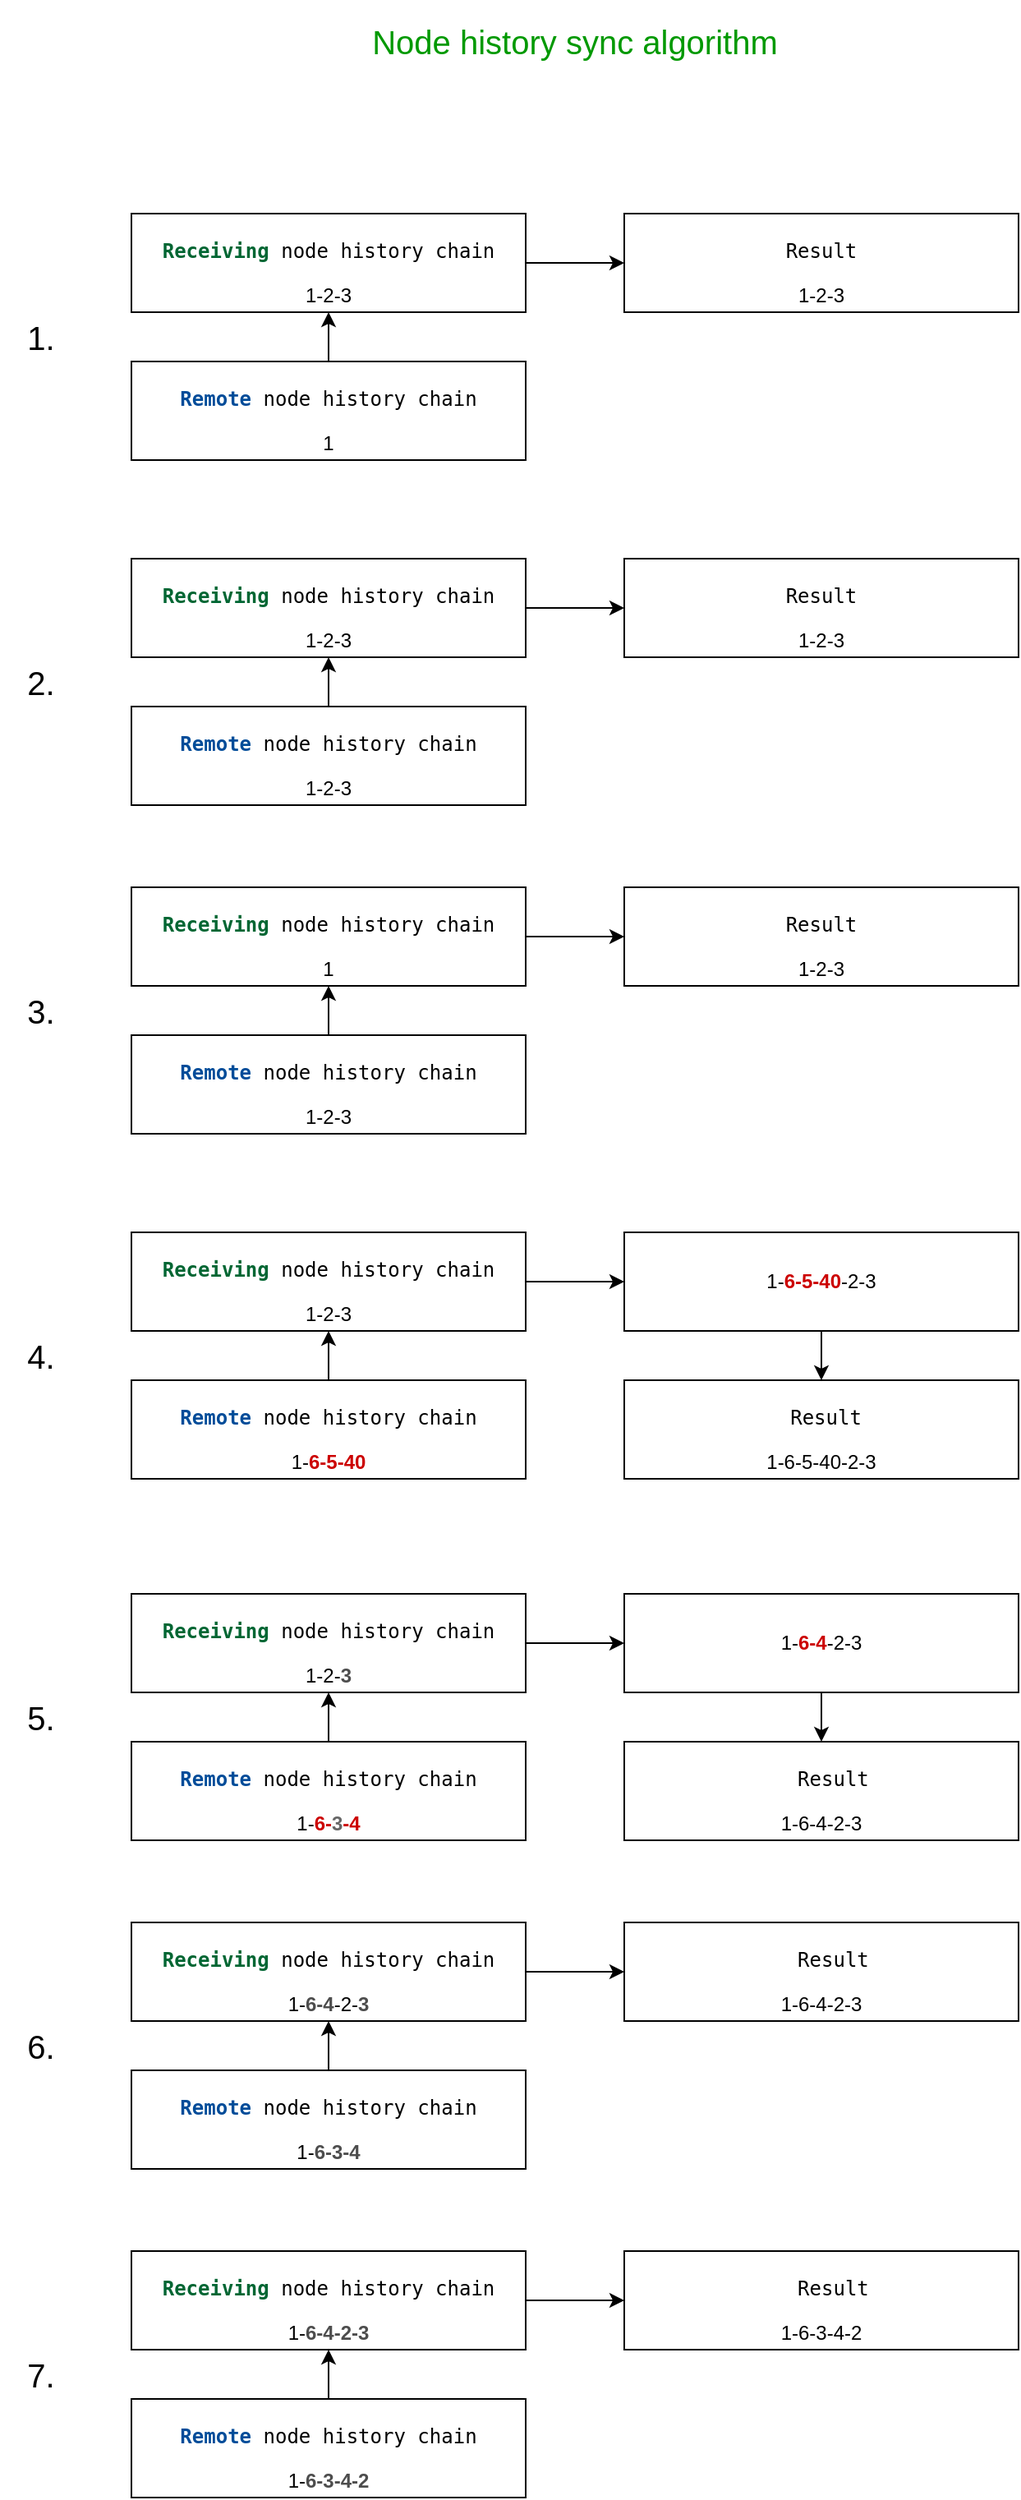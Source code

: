 <mxfile version="14.1.1" type="device"><diagram id="Qih8wuyPydYDvYAYCd3k" name="Page-1"><mxGraphModel dx="1115" dy="763" grid="1" gridSize="10" guides="1" tooltips="1" connect="1" arrows="1" fold="1" page="1" pageScale="1" pageWidth="2339" pageHeight="3300" math="0" shadow="0"><root><mxCell id="0"/><mxCell id="1" parent="0"/><mxCell id="yBIwewd7icjmdDC9HcOy-1" value="&lt;font style=&quot;font-size: 20px&quot; color=&quot;#009900&quot;&gt;Node history sync algorithm&lt;/font&gt;" style="text;html=1;strokeColor=none;fillColor=none;align=center;verticalAlign=middle;whiteSpace=wrap;rounded=0;" vertex="1" parent="1"><mxGeometry x="310" y="40" width="380" height="50" as="geometry"/></mxCell><mxCell id="yBIwewd7icjmdDC9HcOy-10" style="edgeStyle=orthogonalEdgeStyle;rounded=0;orthogonalLoop=1;jettySize=auto;html=1;exitX=1;exitY=0.5;exitDx=0;exitDy=0;" edge="1" parent="1" source="yBIwewd7icjmdDC9HcOy-3" target="yBIwewd7icjmdDC9HcOy-9"><mxGeometry relative="1" as="geometry"/></mxCell><mxCell id="yBIwewd7icjmdDC9HcOy-3" value="&lt;div&gt;&lt;pre class=&quot;tw-data-text tw-text-large XcVN5d tw-ta&quot; id=&quot;tw-target-text&quot; style=&quot;text-align: left&quot; dir=&quot;ltr&quot;&gt;&lt;span class=&quot;Y2IQFc&quot; lang=&quot;en&quot;&gt;&lt;b&gt;&lt;font color=&quot;#006633&quot;&gt;Receiving&lt;/font&gt;&lt;/b&gt; node history chain&lt;/span&gt;&lt;/pre&gt;&lt;/div&gt;&lt;div&gt;1-2-3&lt;/div&gt;" style="rounded=0;whiteSpace=wrap;html=1;" vertex="1" parent="1"><mxGeometry x="230" y="170" width="240" height="60" as="geometry"/></mxCell><mxCell id="yBIwewd7icjmdDC9HcOy-8" style="edgeStyle=orthogonalEdgeStyle;rounded=0;orthogonalLoop=1;jettySize=auto;html=1;exitX=0.5;exitY=0;exitDx=0;exitDy=0;entryX=0.5;entryY=1;entryDx=0;entryDy=0;" edge="1" parent="1" source="yBIwewd7icjmdDC9HcOy-5" target="yBIwewd7icjmdDC9HcOy-3"><mxGeometry relative="1" as="geometry"/></mxCell><mxCell id="yBIwewd7icjmdDC9HcOy-5" value="&lt;div&gt;&lt;pre class=&quot;tw-data-text tw-text-large XcVN5d tw-ta&quot; id=&quot;tw-target-text&quot; style=&quot;text-align: left&quot; dir=&quot;ltr&quot;&gt;&lt;span class=&quot;Y2IQFc&quot; lang=&quot;en&quot;&gt;&lt;b&gt;&lt;font color=&quot;#004C99&quot;&gt;Remote&lt;/font&gt;&lt;/b&gt; node history chain&lt;/span&gt;&lt;/pre&gt;&lt;/div&gt;&lt;div&gt;1&lt;/div&gt;" style="rounded=0;whiteSpace=wrap;html=1;" vertex="1" parent="1"><mxGeometry x="230" y="260" width="240" height="60" as="geometry"/></mxCell><mxCell id="yBIwewd7icjmdDC9HcOy-9" value="&lt;div&gt;&lt;pre class=&quot;tw-data-text tw-text-large XcVN5d tw-ta&quot; id=&quot;tw-target-text&quot; style=&quot;text-align: left&quot; dir=&quot;ltr&quot;&gt;&lt;span class=&quot;Y2IQFc&quot; lang=&quot;en&quot;&gt;Result&lt;/span&gt;&lt;/pre&gt;&lt;/div&gt;&lt;div&gt;1-2-3&lt;/div&gt;" style="rounded=0;whiteSpace=wrap;html=1;" vertex="1" parent="1"><mxGeometry x="530" y="170" width="240" height="60" as="geometry"/></mxCell><mxCell id="yBIwewd7icjmdDC9HcOy-11" value="&lt;font style=&quot;font-size: 20px&quot;&gt;1.&lt;/font&gt;" style="text;html=1;strokeColor=none;fillColor=none;align=center;verticalAlign=middle;whiteSpace=wrap;rounded=0;" vertex="1" parent="1"><mxGeometry x="150" y="230" width="50" height="30" as="geometry"/></mxCell><mxCell id="yBIwewd7icjmdDC9HcOy-12" style="edgeStyle=orthogonalEdgeStyle;rounded=0;orthogonalLoop=1;jettySize=auto;html=1;exitX=1;exitY=0.5;exitDx=0;exitDy=0;" edge="1" source="yBIwewd7icjmdDC9HcOy-13" target="yBIwewd7icjmdDC9HcOy-16" parent="1"><mxGeometry relative="1" as="geometry"/></mxCell><mxCell id="yBIwewd7icjmdDC9HcOy-13" value="&lt;div&gt;&lt;pre class=&quot;tw-data-text tw-text-large XcVN5d tw-ta&quot; id=&quot;tw-target-text&quot; style=&quot;text-align: left&quot; dir=&quot;ltr&quot;&gt;&lt;span class=&quot;Y2IQFc&quot; lang=&quot;en&quot;&gt;&lt;b&gt;&lt;font color=&quot;#006633&quot;&gt;Receiving&lt;/font&gt;&lt;/b&gt; node history chain&lt;/span&gt;&lt;/pre&gt;&lt;/div&gt;&lt;div&gt;1-2-3&lt;/div&gt;" style="rounded=0;whiteSpace=wrap;html=1;" vertex="1" parent="1"><mxGeometry x="230" y="380" width="240" height="60" as="geometry"/></mxCell><mxCell id="yBIwewd7icjmdDC9HcOy-14" style="edgeStyle=orthogonalEdgeStyle;rounded=0;orthogonalLoop=1;jettySize=auto;html=1;exitX=0.5;exitY=0;exitDx=0;exitDy=0;entryX=0.5;entryY=1;entryDx=0;entryDy=0;" edge="1" source="yBIwewd7icjmdDC9HcOy-15" target="yBIwewd7icjmdDC9HcOy-13" parent="1"><mxGeometry relative="1" as="geometry"/></mxCell><mxCell id="yBIwewd7icjmdDC9HcOy-15" value="&lt;div&gt;&lt;pre class=&quot;tw-data-text tw-text-large XcVN5d tw-ta&quot; id=&quot;tw-target-text&quot; style=&quot;text-align: left&quot; dir=&quot;ltr&quot;&gt;&lt;span class=&quot;Y2IQFc&quot; lang=&quot;en&quot;&gt;&lt;b&gt;&lt;font color=&quot;#004C99&quot;&gt;Remote&lt;/font&gt;&lt;/b&gt; node history chain&lt;/span&gt;&lt;/pre&gt;&lt;/div&gt;&lt;div&gt;1-2-3&lt;/div&gt;" style="rounded=0;whiteSpace=wrap;html=1;" vertex="1" parent="1"><mxGeometry x="230" y="470" width="240" height="60" as="geometry"/></mxCell><mxCell id="yBIwewd7icjmdDC9HcOy-16" value="&lt;div&gt;&lt;pre class=&quot;tw-data-text tw-text-large XcVN5d tw-ta&quot; id=&quot;tw-target-text&quot; style=&quot;text-align: left&quot; dir=&quot;ltr&quot;&gt;&lt;span class=&quot;Y2IQFc&quot; lang=&quot;en&quot;&gt;Result&lt;/span&gt;&lt;/pre&gt;&lt;/div&gt;&lt;div&gt;1-2-3&lt;/div&gt;" style="rounded=0;whiteSpace=wrap;html=1;" vertex="1" parent="1"><mxGeometry x="530" y="380" width="240" height="60" as="geometry"/></mxCell><mxCell id="yBIwewd7icjmdDC9HcOy-17" value="&lt;font style=&quot;font-size: 20px&quot;&gt;2.&lt;/font&gt;" style="text;html=1;strokeColor=none;fillColor=none;align=center;verticalAlign=middle;whiteSpace=wrap;rounded=0;" vertex="1" parent="1"><mxGeometry x="150" y="440" width="50" height="30" as="geometry"/></mxCell><mxCell id="yBIwewd7icjmdDC9HcOy-18" style="edgeStyle=orthogonalEdgeStyle;rounded=0;orthogonalLoop=1;jettySize=auto;html=1;exitX=1;exitY=0.5;exitDx=0;exitDy=0;" edge="1" source="yBIwewd7icjmdDC9HcOy-19" target="yBIwewd7icjmdDC9HcOy-22" parent="1"><mxGeometry relative="1" as="geometry"/></mxCell><mxCell id="yBIwewd7icjmdDC9HcOy-19" value="&lt;div&gt;&lt;pre class=&quot;tw-data-text tw-text-large XcVN5d tw-ta&quot; id=&quot;tw-target-text&quot; style=&quot;text-align: left&quot; dir=&quot;ltr&quot;&gt;&lt;span class=&quot;Y2IQFc&quot; lang=&quot;en&quot;&gt;&lt;b&gt;&lt;font color=&quot;#006633&quot;&gt;Receiving&lt;/font&gt;&lt;/b&gt; node history chain&lt;/span&gt;&lt;/pre&gt;&lt;/div&gt;&lt;div&gt;1&lt;/div&gt;" style="rounded=0;whiteSpace=wrap;html=1;" vertex="1" parent="1"><mxGeometry x="230" y="580" width="240" height="60" as="geometry"/></mxCell><mxCell id="yBIwewd7icjmdDC9HcOy-20" style="edgeStyle=orthogonalEdgeStyle;rounded=0;orthogonalLoop=1;jettySize=auto;html=1;exitX=0.5;exitY=0;exitDx=0;exitDy=0;entryX=0.5;entryY=1;entryDx=0;entryDy=0;" edge="1" source="yBIwewd7icjmdDC9HcOy-21" target="yBIwewd7icjmdDC9HcOy-19" parent="1"><mxGeometry relative="1" as="geometry"/></mxCell><mxCell id="yBIwewd7icjmdDC9HcOy-21" value="&lt;div&gt;&lt;pre class=&quot;tw-data-text tw-text-large XcVN5d tw-ta&quot; id=&quot;tw-target-text&quot; style=&quot;text-align: left&quot; dir=&quot;ltr&quot;&gt;&lt;span class=&quot;Y2IQFc&quot; lang=&quot;en&quot;&gt;&lt;b&gt;&lt;font color=&quot;#004C99&quot;&gt;Remote&lt;/font&gt;&lt;/b&gt; node history chain&lt;/span&gt;&lt;/pre&gt;&lt;/div&gt;&lt;div&gt;1-2-3&lt;/div&gt;" style="rounded=0;whiteSpace=wrap;html=1;" vertex="1" parent="1"><mxGeometry x="230" y="670" width="240" height="60" as="geometry"/></mxCell><mxCell id="yBIwewd7icjmdDC9HcOy-22" value="&lt;div&gt;&lt;pre class=&quot;tw-data-text tw-text-large XcVN5d tw-ta&quot; id=&quot;tw-target-text&quot; style=&quot;text-align: left&quot; dir=&quot;ltr&quot;&gt;&lt;span class=&quot;Y2IQFc&quot; lang=&quot;en&quot;&gt;Result&lt;/span&gt;&lt;/pre&gt;&lt;/div&gt;&lt;div&gt;1-2-3&lt;/div&gt;" style="rounded=0;whiteSpace=wrap;html=1;" vertex="1" parent="1"><mxGeometry x="530" y="580" width="240" height="60" as="geometry"/></mxCell><mxCell id="yBIwewd7icjmdDC9HcOy-23" value="&lt;font style=&quot;font-size: 20px&quot;&gt;3.&lt;/font&gt;" style="text;html=1;strokeColor=none;fillColor=none;align=center;verticalAlign=middle;whiteSpace=wrap;rounded=0;" vertex="1" parent="1"><mxGeometry x="150" y="640" width="50" height="30" as="geometry"/></mxCell><mxCell id="yBIwewd7icjmdDC9HcOy-32" style="edgeStyle=orthogonalEdgeStyle;rounded=0;orthogonalLoop=1;jettySize=auto;html=1;exitX=1;exitY=0.5;exitDx=0;exitDy=0;" edge="1" source="yBIwewd7icjmdDC9HcOy-33" target="yBIwewd7icjmdDC9HcOy-37" parent="1"><mxGeometry relative="1" as="geometry"/></mxCell><mxCell id="yBIwewd7icjmdDC9HcOy-33" value="&lt;div&gt;&lt;pre class=&quot;tw-data-text tw-text-large XcVN5d tw-ta&quot; id=&quot;tw-target-text&quot; style=&quot;text-align: left&quot; dir=&quot;ltr&quot;&gt;&lt;span class=&quot;Y2IQFc&quot; lang=&quot;en&quot;&gt;&lt;b&gt;&lt;font color=&quot;#006633&quot;&gt;Receiving&lt;/font&gt;&lt;/b&gt; node history chain&lt;/span&gt;&lt;/pre&gt;&lt;/div&gt;&lt;div&gt;1-2-3&lt;/div&gt;" style="rounded=0;whiteSpace=wrap;html=1;" vertex="1" parent="1"><mxGeometry x="230" y="790" width="240" height="60" as="geometry"/></mxCell><mxCell id="yBIwewd7icjmdDC9HcOy-34" style="edgeStyle=orthogonalEdgeStyle;rounded=0;orthogonalLoop=1;jettySize=auto;html=1;exitX=0.5;exitY=0;exitDx=0;exitDy=0;entryX=0.5;entryY=1;entryDx=0;entryDy=0;" edge="1" source="yBIwewd7icjmdDC9HcOy-35" target="yBIwewd7icjmdDC9HcOy-33" parent="1"><mxGeometry relative="1" as="geometry"/></mxCell><mxCell id="yBIwewd7icjmdDC9HcOy-35" value="&lt;div&gt;&lt;pre class=&quot;tw-data-text tw-text-large XcVN5d tw-ta&quot; id=&quot;tw-target-text&quot; style=&quot;text-align: left&quot; dir=&quot;ltr&quot;&gt;&lt;span class=&quot;Y2IQFc&quot; lang=&quot;en&quot;&gt;&lt;b&gt;&lt;font color=&quot;#004C99&quot;&gt;Remote&lt;/font&gt;&lt;/b&gt; node history chain&lt;/span&gt;&lt;/pre&gt;&lt;/div&gt;&lt;div&gt;1-&lt;b&gt;&lt;font color=&quot;#CC0000&quot;&gt;6-5-40&lt;/font&gt;&lt;/b&gt;&lt;/div&gt;" style="rounded=0;whiteSpace=wrap;html=1;" vertex="1" parent="1"><mxGeometry x="230" y="880" width="240" height="60" as="geometry"/></mxCell><mxCell id="yBIwewd7icjmdDC9HcOy-36" style="edgeStyle=orthogonalEdgeStyle;rounded=0;orthogonalLoop=1;jettySize=auto;html=1;exitX=0.5;exitY=1;exitDx=0;exitDy=0;entryX=0.5;entryY=0;entryDx=0;entryDy=0;" edge="1" source="yBIwewd7icjmdDC9HcOy-37" target="yBIwewd7icjmdDC9HcOy-39" parent="1"><mxGeometry relative="1" as="geometry"/></mxCell><mxCell id="yBIwewd7icjmdDC9HcOy-37" value="1-&lt;b&gt;&lt;font color=&quot;#CC0000&quot;&gt;6-5-40&lt;/font&gt;&lt;/b&gt;-2-3" style="rounded=0;whiteSpace=wrap;html=1;" vertex="1" parent="1"><mxGeometry x="530" y="790" width="240" height="60" as="geometry"/></mxCell><mxCell id="yBIwewd7icjmdDC9HcOy-38" value="&lt;font style=&quot;font-size: 20px&quot;&gt;4.&lt;/font&gt;" style="text;html=1;strokeColor=none;fillColor=none;align=center;verticalAlign=middle;whiteSpace=wrap;rounded=0;" vertex="1" parent="1"><mxGeometry x="150" y="850" width="50" height="30" as="geometry"/></mxCell><mxCell id="yBIwewd7icjmdDC9HcOy-39" value="&lt;div&gt;&lt;pre class=&quot;tw-data-text tw-text-large XcVN5d tw-ta&quot; id=&quot;tw-target-text&quot; style=&quot;text-align: left&quot; dir=&quot;ltr&quot;&gt;&lt;span class=&quot;Y2IQFc&quot; lang=&quot;en&quot;&gt;  Result&lt;/span&gt;&lt;/pre&gt;&lt;/div&gt;&lt;div&gt;1-6-5-40-2-3&lt;/div&gt;" style="rounded=0;whiteSpace=wrap;html=1;" vertex="1" parent="1"><mxGeometry x="530" y="880" width="240" height="60" as="geometry"/></mxCell><mxCell id="yBIwewd7icjmdDC9HcOy-40" style="edgeStyle=orthogonalEdgeStyle;rounded=0;orthogonalLoop=1;jettySize=auto;html=1;exitX=1;exitY=0.5;exitDx=0;exitDy=0;" edge="1" source="yBIwewd7icjmdDC9HcOy-41" target="yBIwewd7icjmdDC9HcOy-45" parent="1"><mxGeometry relative="1" as="geometry"/></mxCell><mxCell id="yBIwewd7icjmdDC9HcOy-41" value="&lt;div&gt;&lt;pre class=&quot;tw-data-text tw-text-large XcVN5d tw-ta&quot; id=&quot;tw-target-text&quot; style=&quot;text-align: left&quot; dir=&quot;ltr&quot;&gt;&lt;span class=&quot;Y2IQFc&quot; lang=&quot;en&quot;&gt;&lt;b&gt;&lt;font color=&quot;#006633&quot;&gt;Receiving&lt;/font&gt;&lt;/b&gt; node history chain&lt;/span&gt;&lt;/pre&gt;&lt;/div&gt;&lt;div&gt;1-2-&lt;font color=&quot;#4D4D4D&quot;&gt;&lt;b&gt;3&lt;/b&gt;&lt;/font&gt;&lt;/div&gt;" style="rounded=0;whiteSpace=wrap;html=1;" vertex="1" parent="1"><mxGeometry x="230" y="1010" width="240" height="60" as="geometry"/></mxCell><mxCell id="yBIwewd7icjmdDC9HcOy-42" style="edgeStyle=orthogonalEdgeStyle;rounded=0;orthogonalLoop=1;jettySize=auto;html=1;exitX=0.5;exitY=0;exitDx=0;exitDy=0;entryX=0.5;entryY=1;entryDx=0;entryDy=0;" edge="1" source="yBIwewd7icjmdDC9HcOy-43" target="yBIwewd7icjmdDC9HcOy-41" parent="1"><mxGeometry relative="1" as="geometry"/></mxCell><mxCell id="yBIwewd7icjmdDC9HcOy-43" value="&lt;div&gt;&lt;pre class=&quot;tw-data-text tw-text-large XcVN5d tw-ta&quot; id=&quot;tw-target-text&quot; style=&quot;text-align: left&quot; dir=&quot;ltr&quot;&gt;&lt;span class=&quot;Y2IQFc&quot; lang=&quot;en&quot;&gt;&lt;b&gt;&lt;font color=&quot;#004C99&quot;&gt;Remote&lt;/font&gt;&lt;/b&gt; node history chain&lt;/span&gt;&lt;/pre&gt;&lt;/div&gt;&lt;div&gt;1-&lt;b&gt;&lt;font color=&quot;#CC0000&quot;&gt;6-&lt;font color=&quot;#666666&quot;&gt;3&lt;/font&gt;-4&lt;/font&gt;&lt;/b&gt;&lt;/div&gt;" style="rounded=0;whiteSpace=wrap;html=1;" vertex="1" parent="1"><mxGeometry x="230" y="1100" width="240" height="60" as="geometry"/></mxCell><mxCell id="yBIwewd7icjmdDC9HcOy-44" style="edgeStyle=orthogonalEdgeStyle;rounded=0;orthogonalLoop=1;jettySize=auto;html=1;exitX=0.5;exitY=1;exitDx=0;exitDy=0;entryX=0.5;entryY=0;entryDx=0;entryDy=0;" edge="1" source="yBIwewd7icjmdDC9HcOy-45" target="yBIwewd7icjmdDC9HcOy-47" parent="1"><mxGeometry relative="1" as="geometry"/></mxCell><mxCell id="yBIwewd7icjmdDC9HcOy-45" value="1-&lt;b&gt;&lt;font color=&quot;#CC0000&quot;&gt;6-4&lt;/font&gt;&lt;/b&gt;-2-3" style="rounded=0;whiteSpace=wrap;html=1;" vertex="1" parent="1"><mxGeometry x="530" y="1010" width="240" height="60" as="geometry"/></mxCell><mxCell id="yBIwewd7icjmdDC9HcOy-46" value="&lt;font style=&quot;font-size: 20px&quot;&gt;5.&lt;/font&gt;" style="text;html=1;strokeColor=none;fillColor=none;align=center;verticalAlign=middle;whiteSpace=wrap;rounded=0;" vertex="1" parent="1"><mxGeometry x="150" y="1070" width="50" height="30" as="geometry"/></mxCell><mxCell id="yBIwewd7icjmdDC9HcOy-47" value="&lt;div&gt;&lt;pre class=&quot;tw-data-text tw-text-large XcVN5d tw-ta&quot; id=&quot;tw-target-text&quot; style=&quot;text-align: left&quot; dir=&quot;ltr&quot;&gt;&lt;span class=&quot;Y2IQFc&quot; lang=&quot;en&quot;&gt;  Result&lt;/span&gt;&lt;/pre&gt;&lt;/div&gt;&lt;div&gt;1-6-4-2-3&lt;/div&gt;" style="rounded=0;whiteSpace=wrap;html=1;" vertex="1" parent="1"><mxGeometry x="530" y="1100" width="240" height="60" as="geometry"/></mxCell><mxCell id="yBIwewd7icjmdDC9HcOy-48" style="edgeStyle=orthogonalEdgeStyle;rounded=0;orthogonalLoop=1;jettySize=auto;html=1;exitX=1;exitY=0.5;exitDx=0;exitDy=0;" edge="1" source="yBIwewd7icjmdDC9HcOy-49" parent="1"><mxGeometry relative="1" as="geometry"><mxPoint x="530" y="1240" as="targetPoint"/></mxGeometry></mxCell><mxCell id="yBIwewd7icjmdDC9HcOy-49" value="&lt;div&gt;&lt;pre class=&quot;tw-data-text tw-text-large XcVN5d tw-ta&quot; id=&quot;tw-target-text&quot; style=&quot;text-align: left&quot; dir=&quot;ltr&quot;&gt;&lt;span class=&quot;Y2IQFc&quot; lang=&quot;en&quot;&gt;&lt;b&gt;&lt;font color=&quot;#006633&quot;&gt;Receiving&lt;/font&gt;&lt;/b&gt; node history chain&lt;/span&gt;&lt;/pre&gt;&lt;/div&gt;&lt;div&gt;1-&lt;b&gt;&lt;font color=&quot;#4D4D4D&quot;&gt;6-4&lt;/font&gt;&lt;/b&gt;-2-&lt;font color=&quot;#4D4D4D&quot;&gt;&lt;b&gt;3&lt;/b&gt;&lt;/font&gt;&lt;/div&gt;" style="rounded=0;whiteSpace=wrap;html=1;" vertex="1" parent="1"><mxGeometry x="230" y="1210" width="240" height="60" as="geometry"/></mxCell><mxCell id="yBIwewd7icjmdDC9HcOy-50" style="edgeStyle=orthogonalEdgeStyle;rounded=0;orthogonalLoop=1;jettySize=auto;html=1;exitX=0.5;exitY=0;exitDx=0;exitDy=0;entryX=0.5;entryY=1;entryDx=0;entryDy=0;" edge="1" source="yBIwewd7icjmdDC9HcOy-51" target="yBIwewd7icjmdDC9HcOy-49" parent="1"><mxGeometry relative="1" as="geometry"/></mxCell><mxCell id="yBIwewd7icjmdDC9HcOy-51" value="&lt;div&gt;&lt;pre class=&quot;tw-data-text tw-text-large XcVN5d tw-ta&quot; id=&quot;tw-target-text&quot; style=&quot;text-align: left&quot; dir=&quot;ltr&quot;&gt;&lt;span class=&quot;Y2IQFc&quot; lang=&quot;en&quot;&gt;&lt;b&gt;&lt;font color=&quot;#004C99&quot;&gt;Remote&lt;/font&gt;&lt;/b&gt; node history chain&lt;/span&gt;&lt;/pre&gt;&lt;/div&gt;&lt;div&gt;1-&lt;b&gt;&lt;font color=&quot;#CC0000&quot;&gt;&lt;font color=&quot;#4D4D4D&quot;&gt;6-3-4&lt;/font&gt;&lt;/font&gt;&lt;/b&gt;&lt;/div&gt;" style="rounded=0;whiteSpace=wrap;html=1;" vertex="1" parent="1"><mxGeometry x="230" y="1300" width="240" height="60" as="geometry"/></mxCell><mxCell id="yBIwewd7icjmdDC9HcOy-54" value="&lt;font style=&quot;font-size: 20px&quot;&gt;6.&lt;/font&gt;" style="text;html=1;strokeColor=none;fillColor=none;align=center;verticalAlign=middle;whiteSpace=wrap;rounded=0;" vertex="1" parent="1"><mxGeometry x="150" y="1270" width="50" height="30" as="geometry"/></mxCell><mxCell id="yBIwewd7icjmdDC9HcOy-55" value="&lt;div&gt;&lt;pre class=&quot;tw-data-text tw-text-large XcVN5d tw-ta&quot; id=&quot;tw-target-text&quot; style=&quot;text-align: left&quot; dir=&quot;ltr&quot;&gt;&lt;span class=&quot;Y2IQFc&quot; lang=&quot;en&quot;&gt;  Result&lt;/span&gt;&lt;/pre&gt;&lt;/div&gt;&lt;div&gt;1-6-4-2-3&lt;/div&gt;" style="rounded=0;whiteSpace=wrap;html=1;" vertex="1" parent="1"><mxGeometry x="530" y="1210" width="240" height="60" as="geometry"/></mxCell><mxCell id="yBIwewd7icjmdDC9HcOy-56" style="edgeStyle=orthogonalEdgeStyle;rounded=0;orthogonalLoop=1;jettySize=auto;html=1;exitX=1;exitY=0.5;exitDx=0;exitDy=0;" edge="1" source="yBIwewd7icjmdDC9HcOy-57" parent="1"><mxGeometry relative="1" as="geometry"><mxPoint x="530" y="1440" as="targetPoint"/></mxGeometry></mxCell><mxCell id="yBIwewd7icjmdDC9HcOy-57" value="&lt;div&gt;&lt;pre class=&quot;tw-data-text tw-text-large XcVN5d tw-ta&quot; id=&quot;tw-target-text&quot; style=&quot;text-align: left&quot; dir=&quot;ltr&quot;&gt;&lt;span class=&quot;Y2IQFc&quot; lang=&quot;en&quot;&gt;&lt;b&gt;&lt;font color=&quot;#006633&quot;&gt;Receiving&lt;/font&gt;&lt;/b&gt; node history chain&lt;/span&gt;&lt;/pre&gt;&lt;/div&gt;&lt;div&gt;1-&lt;b&gt;&lt;font color=&quot;#4D4D4D&quot;&gt;6-4-2-3&lt;/font&gt;&lt;/b&gt;&lt;/div&gt;" style="rounded=0;whiteSpace=wrap;html=1;" vertex="1" parent="1"><mxGeometry x="230" y="1410" width="240" height="60" as="geometry"/></mxCell><mxCell id="yBIwewd7icjmdDC9HcOy-58" style="edgeStyle=orthogonalEdgeStyle;rounded=0;orthogonalLoop=1;jettySize=auto;html=1;exitX=0.5;exitY=0;exitDx=0;exitDy=0;entryX=0.5;entryY=1;entryDx=0;entryDy=0;" edge="1" source="yBIwewd7icjmdDC9HcOy-59" target="yBIwewd7icjmdDC9HcOy-57" parent="1"><mxGeometry relative="1" as="geometry"/></mxCell><mxCell id="yBIwewd7icjmdDC9HcOy-59" value="&lt;div&gt;&lt;pre class=&quot;tw-data-text tw-text-large XcVN5d tw-ta&quot; id=&quot;tw-target-text&quot; style=&quot;text-align: left&quot; dir=&quot;ltr&quot;&gt;&lt;span class=&quot;Y2IQFc&quot; lang=&quot;en&quot;&gt;&lt;b&gt;&lt;font color=&quot;#004C99&quot;&gt;Remote&lt;/font&gt;&lt;/b&gt; node history chain&lt;/span&gt;&lt;/pre&gt;&lt;/div&gt;&lt;div&gt;1-&lt;b&gt;&lt;font color=&quot;#CC0000&quot;&gt;&lt;font color=&quot;#4D4D4D&quot;&gt;6-3-4-2&lt;/font&gt;&lt;/font&gt;&lt;/b&gt;&lt;/div&gt;" style="rounded=0;whiteSpace=wrap;html=1;" vertex="1" parent="1"><mxGeometry x="230" y="1500" width="240" height="60" as="geometry"/></mxCell><mxCell id="yBIwewd7icjmdDC9HcOy-60" value="&lt;font style=&quot;font-size: 20px&quot;&gt;7.&lt;/font&gt;" style="text;html=1;strokeColor=none;fillColor=none;align=center;verticalAlign=middle;whiteSpace=wrap;rounded=0;" vertex="1" parent="1"><mxGeometry x="150" y="1470" width="50" height="30" as="geometry"/></mxCell><mxCell id="yBIwewd7icjmdDC9HcOy-61" value="&lt;div&gt;&lt;pre class=&quot;tw-data-text tw-text-large XcVN5d tw-ta&quot; id=&quot;tw-target-text&quot; style=&quot;text-align: left&quot; dir=&quot;ltr&quot;&gt;&lt;span class=&quot;Y2IQFc&quot; lang=&quot;en&quot;&gt;  Result&lt;/span&gt;&lt;/pre&gt;&lt;/div&gt;&lt;div&gt;1-6-3-4-2&lt;/div&gt;" style="rounded=0;whiteSpace=wrap;html=1;" vertex="1" parent="1"><mxGeometry x="530" y="1410" width="240" height="60" as="geometry"/></mxCell></root></mxGraphModel></diagram></mxfile>